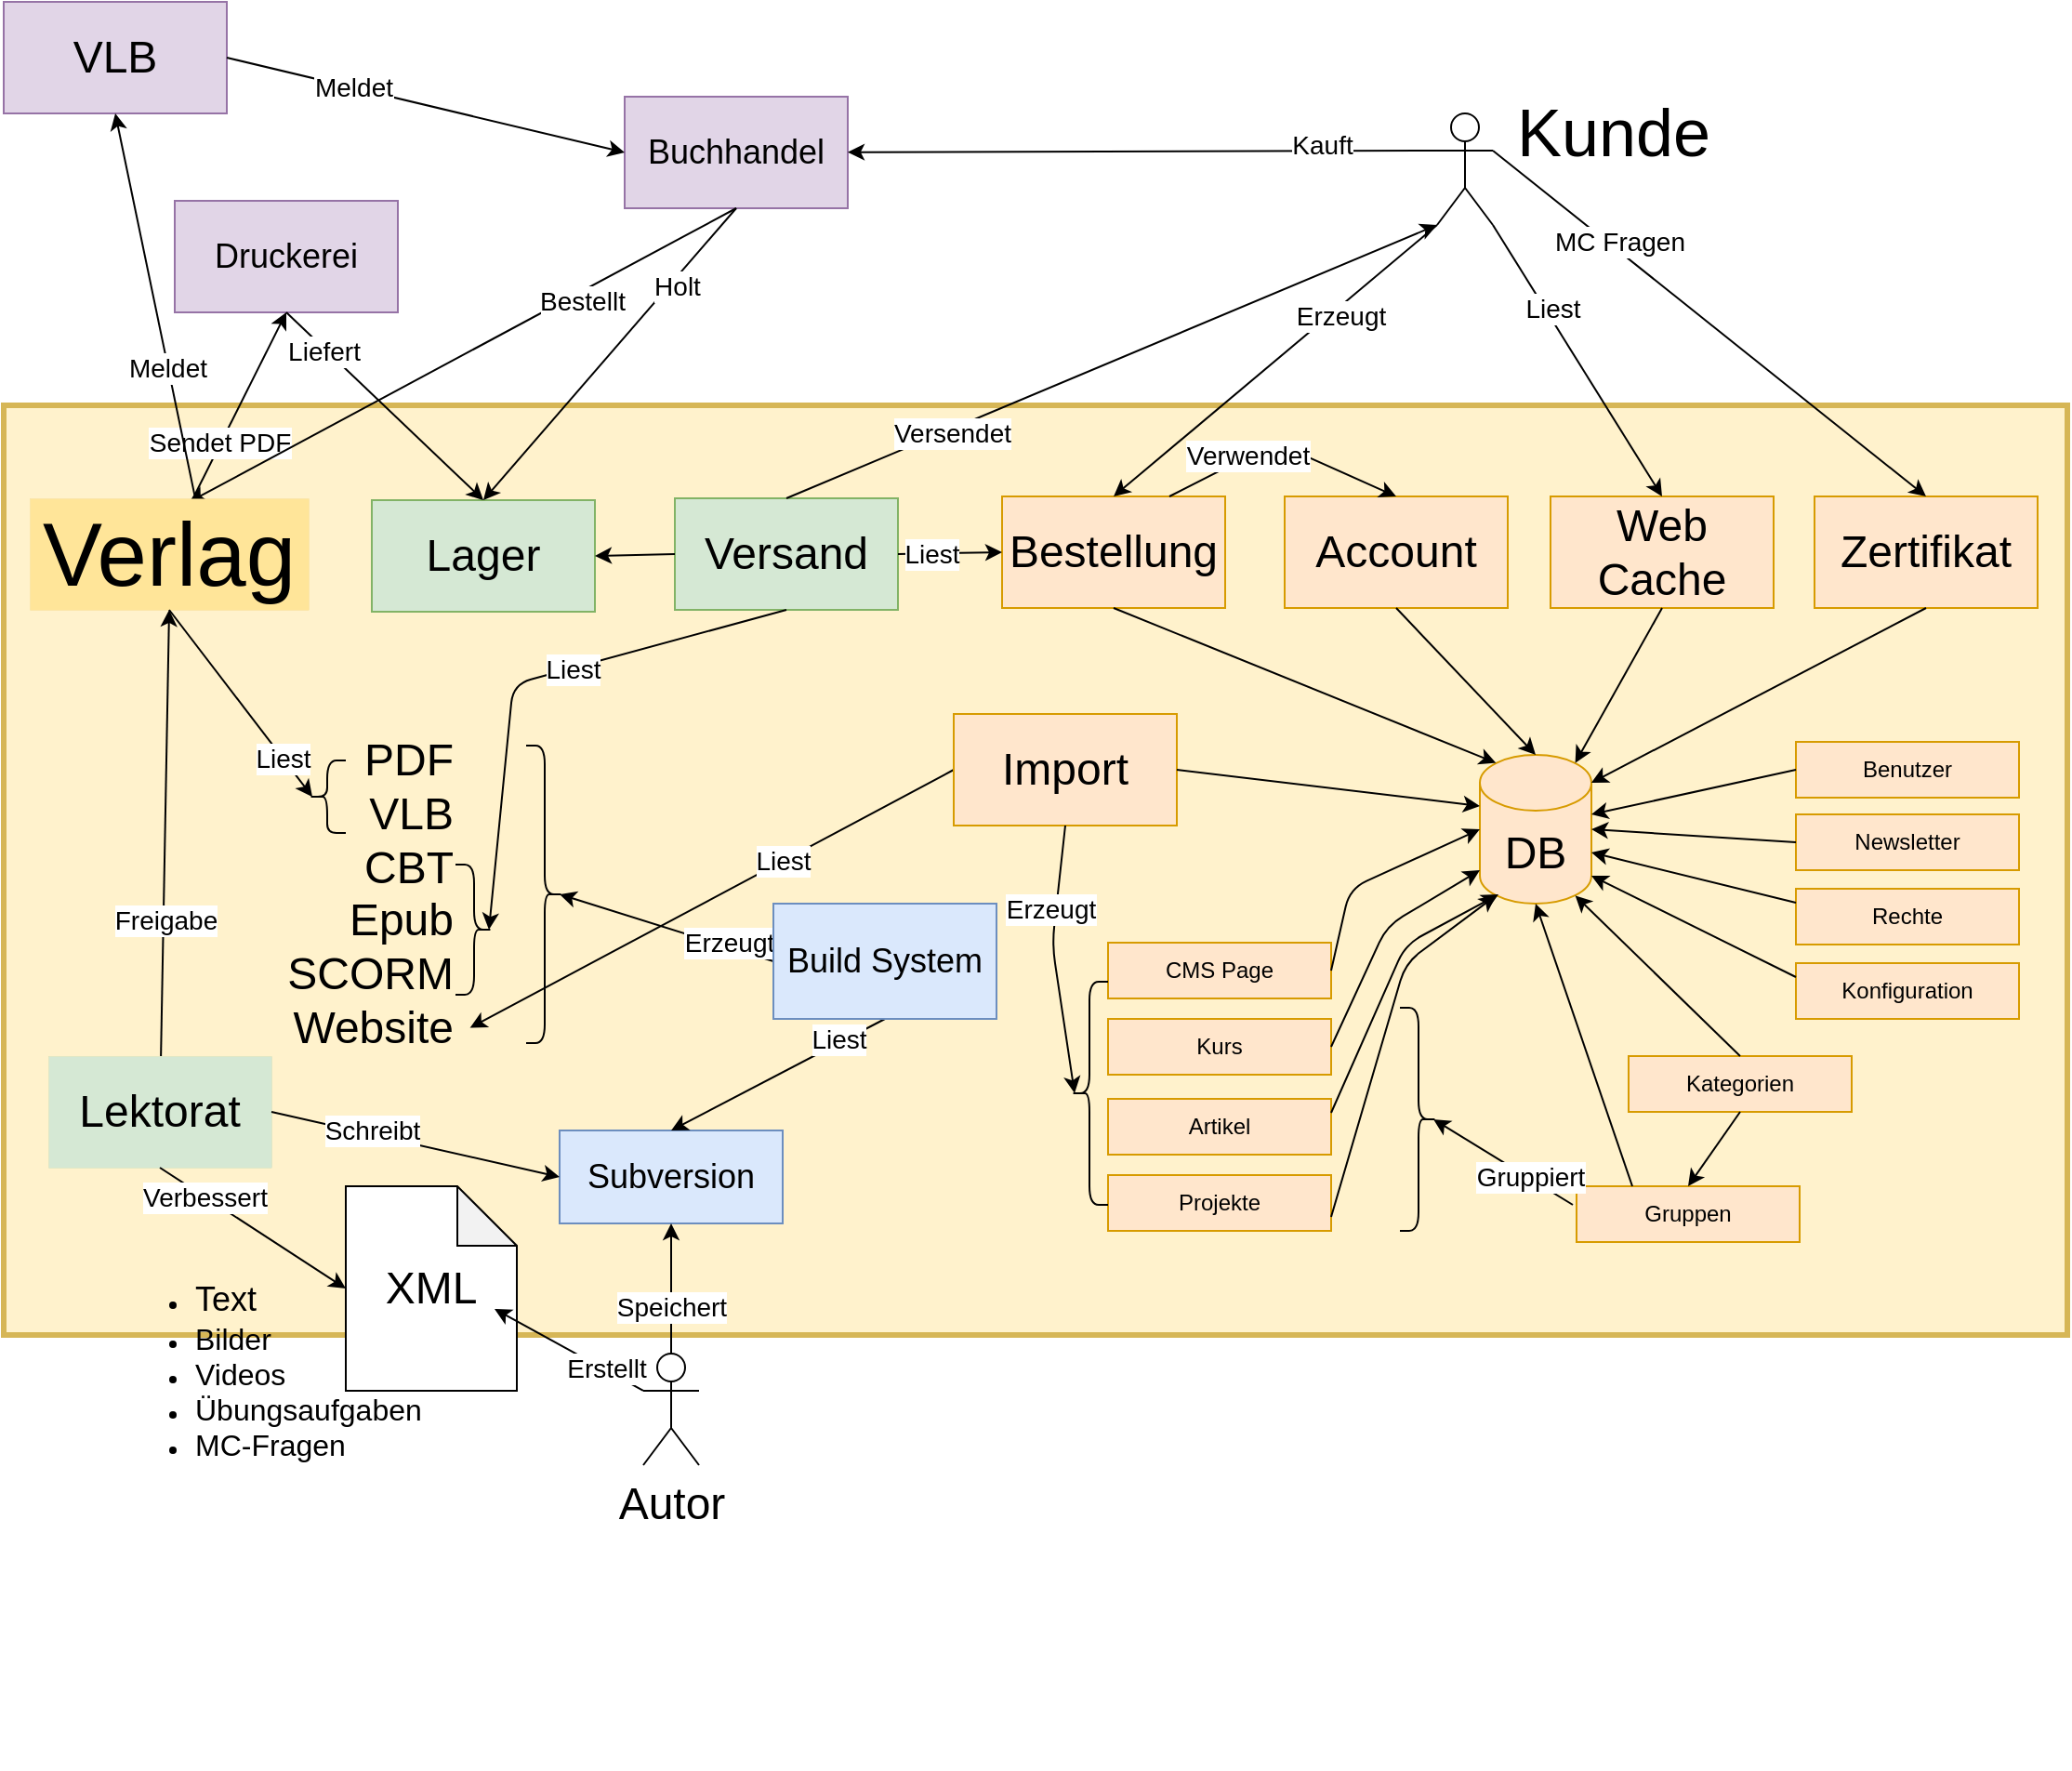 <mxfile version="14.8.6" type="github">
  <diagram id="S66aKLHPQPTGUsUnwTtF" name="Page-1">
    <mxGraphModel dx="1117" dy="669" grid="1" gridSize="10" guides="1" tooltips="1" connect="1" arrows="1" fold="1" page="1" pageScale="1" pageWidth="827" pageHeight="1169" math="0" shadow="0">
      <root>
        <mxCell id="0" />
        <mxCell id="1" parent="0" />
        <mxCell id="XwRl7KmBkpzdWUTlRH1u-58" value="" style="rounded=0;whiteSpace=wrap;html=1;fillColor=#fff2cc;strokeColor=#d6b656;strokeWidth=3;perimeterSpacing=0;" vertex="1" parent="1">
          <mxGeometry x="196" y="340" width="1110" height="500" as="geometry" />
        </mxCell>
        <mxCell id="XwRl7KmBkpzdWUTlRH1u-2" value="&lt;font style=&quot;font-size: 24px&quot;&gt;Autor&lt;/font&gt;" style="shape=umlActor;verticalLabelPosition=bottom;verticalAlign=top;html=1;outlineConnect=0;" vertex="1" parent="1">
          <mxGeometry x="540" y="850" width="30" height="60" as="geometry" />
        </mxCell>
        <mxCell id="XwRl7KmBkpzdWUTlRH1u-4" value="&lt;font style=&quot;font-size: 24px&quot;&gt;XML&lt;/font&gt;" style="shape=note;whiteSpace=wrap;html=1;backgroundOutline=1;darkOpacity=0.05;size=32;" vertex="1" parent="1">
          <mxGeometry x="380" y="760" width="92" height="110" as="geometry" />
        </mxCell>
        <mxCell id="XwRl7KmBkpzdWUTlRH1u-5" value="&lt;font style=&quot;font-size: 18px&quot;&gt;Subversion&lt;/font&gt;" style="rounded=0;whiteSpace=wrap;html=1;fillColor=#dae8fc;strokeColor=#6c8ebf;" vertex="1" parent="1">
          <mxGeometry x="495" y="730" width="120" height="50" as="geometry" />
        </mxCell>
        <mxCell id="XwRl7KmBkpzdWUTlRH1u-9" value="&lt;font style=&quot;font-size: 24px&quot;&gt;Web Cache&lt;/font&gt;" style="rounded=0;whiteSpace=wrap;html=1;fillColor=#ffe6cc;strokeColor=#d79b00;" vertex="1" parent="1">
          <mxGeometry x="1028" y="389" width="120" height="60" as="geometry" />
        </mxCell>
        <mxCell id="XwRl7KmBkpzdWUTlRH1u-10" value="&lt;span style=&quot;font-size: 24px&quot;&gt;Bestellung&lt;/span&gt;" style="rounded=0;whiteSpace=wrap;html=1;fillColor=#ffe6cc;strokeColor=#d79b00;" vertex="1" parent="1">
          <mxGeometry x="733" y="389" width="120" height="60" as="geometry" />
        </mxCell>
        <mxCell id="XwRl7KmBkpzdWUTlRH1u-11" value="&lt;font style=&quot;font-size: 18px&quot;&gt;Druckerei&lt;/font&gt;" style="rounded=0;whiteSpace=wrap;html=1;fillColor=#e1d5e7;strokeColor=#9673a6;" vertex="1" parent="1">
          <mxGeometry x="288" y="230" width="120" height="60" as="geometry" />
        </mxCell>
        <mxCell id="XwRl7KmBkpzdWUTlRH1u-14" value="&lt;font style=&quot;font-size: 18px&quot;&gt;Buchhandel&lt;/font&gt;" style="rounded=0;whiteSpace=wrap;html=1;fillColor=#e1d5e7;strokeColor=#9673a6;" vertex="1" parent="1">
          <mxGeometry x="530" y="174" width="120" height="60" as="geometry" />
        </mxCell>
        <mxCell id="XwRl7KmBkpzdWUTlRH1u-17" value="&lt;font style=&quot;font-size: 24px&quot;&gt;Versand&lt;/font&gt;" style="rounded=0;whiteSpace=wrap;html=1;fillColor=#d5e8d4;strokeColor=#82b366;" vertex="1" parent="1">
          <mxGeometry x="557" y="390" width="120" height="60" as="geometry" />
        </mxCell>
        <mxCell id="XwRl7KmBkpzdWUTlRH1u-19" value="&lt;font style=&quot;font-size: 24px&quot;&gt;Zertifikat&lt;/font&gt;" style="rounded=0;whiteSpace=wrap;html=1;fillColor=#ffe6cc;strokeColor=#d79b00;" vertex="1" parent="1">
          <mxGeometry x="1170" y="389" width="120" height="60" as="geometry" />
        </mxCell>
        <mxCell id="XwRl7KmBkpzdWUTlRH1u-20" value="&lt;font style=&quot;font-size: 24px&quot;&gt;DB&lt;/font&gt;" style="shape=cylinder3;whiteSpace=wrap;html=1;boundedLbl=1;backgroundOutline=1;size=15;fillColor=#ffe6cc;strokeColor=#d79b00;" vertex="1" parent="1">
          <mxGeometry x="990" y="528" width="60" height="80" as="geometry" />
        </mxCell>
        <mxCell id="XwRl7KmBkpzdWUTlRH1u-24" value="" style="endArrow=classic;html=1;entryX=0;entryY=0;entryDx=80;entryDy=66;entryPerimeter=0;exitX=0;exitY=0.333;exitDx=0;exitDy=0;exitPerimeter=0;" edge="1" parent="1" source="XwRl7KmBkpzdWUTlRH1u-2" target="XwRl7KmBkpzdWUTlRH1u-4">
          <mxGeometry width="50" height="50" relative="1" as="geometry">
            <mxPoint x="530" y="809" as="sourcePoint" />
            <mxPoint x="440" y="815" as="targetPoint" />
          </mxGeometry>
        </mxCell>
        <mxCell id="XwRl7KmBkpzdWUTlRH1u-81" value="&lt;font style=&quot;font-size: 14px&quot;&gt;Erstellt&lt;/font&gt;" style="edgeLabel;html=1;align=center;verticalAlign=middle;resizable=0;points=[];" vertex="1" connectable="0" parent="XwRl7KmBkpzdWUTlRH1u-24">
          <mxGeometry x="-0.478" y="-1" relative="1" as="geometry">
            <mxPoint as="offset" />
          </mxGeometry>
        </mxCell>
        <mxCell id="XwRl7KmBkpzdWUTlRH1u-25" value="" style="endArrow=classic;html=1;exitX=0.5;exitY=0;exitDx=0;exitDy=0;exitPerimeter=0;entryX=0.5;entryY=1;entryDx=0;entryDy=0;" edge="1" parent="1" source="XwRl7KmBkpzdWUTlRH1u-2" target="XwRl7KmBkpzdWUTlRH1u-5">
          <mxGeometry width="50" height="50" relative="1" as="geometry">
            <mxPoint x="380" y="940" as="sourcePoint" />
            <mxPoint x="430" y="890" as="targetPoint" />
          </mxGeometry>
        </mxCell>
        <mxCell id="XwRl7KmBkpzdWUTlRH1u-80" value="&lt;font style=&quot;font-size: 14px&quot;&gt;Speichert&lt;/font&gt;" style="edgeLabel;html=1;align=center;verticalAlign=middle;resizable=0;points=[];" vertex="1" connectable="0" parent="XwRl7KmBkpzdWUTlRH1u-25">
          <mxGeometry x="-0.272" relative="1" as="geometry">
            <mxPoint as="offset" />
          </mxGeometry>
        </mxCell>
        <mxCell id="XwRl7KmBkpzdWUTlRH1u-27" value="" style="endArrow=classic;html=1;exitX=0;exitY=0.5;exitDx=0;exitDy=0;entryX=1.17;entryY=0.86;entryDx=0;entryDy=0;entryPerimeter=0;" edge="1" parent="1" source="XwRl7KmBkpzdWUTlRH1u-55" target="XwRl7KmBkpzdWUTlRH1u-227">
          <mxGeometry width="50" height="50" relative="1" as="geometry">
            <mxPoint x="877" y="574" as="sourcePoint" />
            <mxPoint x="500.0" y="574.948" as="targetPoint" />
          </mxGeometry>
        </mxCell>
        <mxCell id="XwRl7KmBkpzdWUTlRH1u-164" value="&lt;font style=&quot;font-size: 14px&quot;&gt;Liest&lt;/font&gt;" style="edgeLabel;html=1;align=center;verticalAlign=middle;resizable=0;points=[];" vertex="1" connectable="0" parent="XwRl7KmBkpzdWUTlRH1u-27">
          <mxGeometry x="-0.29" relative="1" as="geometry">
            <mxPoint as="offset" />
          </mxGeometry>
        </mxCell>
        <mxCell id="XwRl7KmBkpzdWUTlRH1u-28" value="" style="endArrow=classic;html=1;exitX=0.579;exitY=0.033;exitDx=0;exitDy=0;entryX=0.5;entryY=1;entryDx=0;entryDy=0;exitPerimeter=0;" edge="1" parent="1" source="XwRl7KmBkpzdWUTlRH1u-61" target="XwRl7KmBkpzdWUTlRH1u-11">
          <mxGeometry width="50" height="50" relative="1" as="geometry">
            <mxPoint x="580" y="480" as="sourcePoint" />
            <mxPoint x="380" y="310" as="targetPoint" />
          </mxGeometry>
        </mxCell>
        <mxCell id="XwRl7KmBkpzdWUTlRH1u-78" value="&lt;font style=&quot;font-size: 14px&quot;&gt;Sendet&lt;/font&gt;" style="edgeLabel;html=1;align=center;verticalAlign=middle;resizable=0;points=[];" vertex="1" connectable="0" parent="XwRl7KmBkpzdWUTlRH1u-28">
          <mxGeometry x="-0.402" y="1" relative="1" as="geometry">
            <mxPoint y="-1" as="offset" />
          </mxGeometry>
        </mxCell>
        <mxCell id="XwRl7KmBkpzdWUTlRH1u-108" value="&lt;font style=&quot;font-size: 14px&quot;&gt;Sendet PDF&lt;/font&gt;" style="edgeLabel;html=1;align=center;verticalAlign=middle;resizable=0;points=[];" vertex="1" connectable="0" parent="XwRl7KmBkpzdWUTlRH1u-28">
          <mxGeometry x="-0.396" y="2" relative="1" as="geometry">
            <mxPoint x="1" as="offset" />
          </mxGeometry>
        </mxCell>
        <mxCell id="XwRl7KmBkpzdWUTlRH1u-29" value="" style="endArrow=classic;html=1;exitX=0.5;exitY=1;exitDx=0;exitDy=0;entryX=0.572;entryY=0.033;entryDx=0;entryDy=0;entryPerimeter=0;" edge="1" parent="1" source="XwRl7KmBkpzdWUTlRH1u-14" target="XwRl7KmBkpzdWUTlRH1u-61">
          <mxGeometry width="50" height="50" relative="1" as="geometry">
            <mxPoint x="540" y="290" as="sourcePoint" />
            <mxPoint x="440" y="310" as="targetPoint" />
          </mxGeometry>
        </mxCell>
        <mxCell id="XwRl7KmBkpzdWUTlRH1u-86" value="&lt;font&gt;&lt;font style=&quot;font-size: 14px&quot;&gt;Bestellt&lt;/font&gt;&lt;br&gt;&lt;/font&gt;" style="edgeLabel;html=1;align=center;verticalAlign=middle;resizable=0;points=[];" vertex="1" connectable="0" parent="XwRl7KmBkpzdWUTlRH1u-29">
          <mxGeometry x="-0.422" y="3" relative="1" as="geometry">
            <mxPoint y="1" as="offset" />
          </mxGeometry>
        </mxCell>
        <mxCell id="XwRl7KmBkpzdWUTlRH1u-31" value="" style="endArrow=classic;html=1;exitX=0.5;exitY=1;exitDx=0;exitDy=0;entryX=0.855;entryY=0;entryDx=0;entryDy=4.35;entryPerimeter=0;" edge="1" parent="1" source="XwRl7KmBkpzdWUTlRH1u-9" target="XwRl7KmBkpzdWUTlRH1u-20">
          <mxGeometry width="50" height="50" relative="1" as="geometry">
            <mxPoint x="937" y="520" as="sourcePoint" />
            <mxPoint x="1070" y="510" as="targetPoint" />
          </mxGeometry>
        </mxCell>
        <mxCell id="XwRl7KmBkpzdWUTlRH1u-32" value="" style="endArrow=classic;html=1;exitX=0;exitY=1;exitDx=0;exitDy=0;exitPerimeter=0;entryX=0.5;entryY=0;entryDx=0;entryDy=0;" edge="1" parent="1" source="XwRl7KmBkpzdWUTlRH1u-15" target="XwRl7KmBkpzdWUTlRH1u-10">
          <mxGeometry width="50" height="50" relative="1" as="geometry">
            <mxPoint x="740" y="340" as="sourcePoint" />
            <mxPoint x="790" y="290" as="targetPoint" />
          </mxGeometry>
        </mxCell>
        <mxCell id="XwRl7KmBkpzdWUTlRH1u-224" value="&lt;font style=&quot;font-size: 14px&quot;&gt;Erzeugt&lt;/font&gt;" style="edgeLabel;html=1;align=center;verticalAlign=middle;resizable=0;points=[];" vertex="1" connectable="0" parent="XwRl7KmBkpzdWUTlRH1u-32">
          <mxGeometry x="-0.378" y="3" relative="1" as="geometry">
            <mxPoint y="1" as="offset" />
          </mxGeometry>
        </mxCell>
        <mxCell id="XwRl7KmBkpzdWUTlRH1u-33" value="" style="endArrow=classic;html=1;exitX=0;exitY=0.333;exitDx=0;exitDy=0;exitPerimeter=0;" edge="1" parent="1" source="XwRl7KmBkpzdWUTlRH1u-15" target="XwRl7KmBkpzdWUTlRH1u-14">
          <mxGeometry width="50" height="50" relative="1" as="geometry">
            <mxPoint x="920" y="210" as="sourcePoint" />
            <mxPoint x="630" y="320" as="targetPoint" />
          </mxGeometry>
        </mxCell>
        <mxCell id="XwRl7KmBkpzdWUTlRH1u-87" value="&lt;font style=&quot;font-size: 14px&quot;&gt;Kauft&lt;br&gt;&lt;/font&gt;" style="edgeLabel;html=1;align=center;verticalAlign=middle;resizable=0;points=[];" vertex="1" connectable="0" parent="XwRl7KmBkpzdWUTlRH1u-33">
          <mxGeometry x="-0.61" y="-3" relative="1" as="geometry">
            <mxPoint as="offset" />
          </mxGeometry>
        </mxCell>
        <mxCell id="XwRl7KmBkpzdWUTlRH1u-34" value="" style="endArrow=classic;html=1;exitX=1;exitY=0.333;exitDx=0;exitDy=0;exitPerimeter=0;entryX=0.5;entryY=0;entryDx=0;entryDy=0;" edge="1" parent="1" source="XwRl7KmBkpzdWUTlRH1u-15" target="XwRl7KmBkpzdWUTlRH1u-19">
          <mxGeometry width="50" height="50" relative="1" as="geometry">
            <mxPoint x="1050" y="280" as="sourcePoint" />
            <mxPoint x="1100" y="230" as="targetPoint" />
          </mxGeometry>
        </mxCell>
        <mxCell id="XwRl7KmBkpzdWUTlRH1u-92" value="&lt;font style=&quot;font-size: 14px&quot;&gt;MC Fragen&lt;/font&gt;" style="edgeLabel;html=1;align=center;verticalAlign=middle;resizable=0;points=[];" vertex="1" connectable="0" parent="XwRl7KmBkpzdWUTlRH1u-34">
          <mxGeometry x="-0.432" y="5" relative="1" as="geometry">
            <mxPoint x="-1" as="offset" />
          </mxGeometry>
        </mxCell>
        <mxCell id="XwRl7KmBkpzdWUTlRH1u-35" value="" style="endArrow=classic;html=1;entryX=0.5;entryY=0;entryDx=0;entryDy=0;exitX=1;exitY=1;exitDx=0;exitDy=0;exitPerimeter=0;" edge="1" parent="1" source="XwRl7KmBkpzdWUTlRH1u-15" target="XwRl7KmBkpzdWUTlRH1u-9">
          <mxGeometry width="50" height="50" relative="1" as="geometry">
            <mxPoint x="1010" y="250" as="sourcePoint" />
            <mxPoint x="970" y="270" as="targetPoint" />
          </mxGeometry>
        </mxCell>
        <mxCell id="XwRl7KmBkpzdWUTlRH1u-88" value="&lt;font style=&quot;font-size: 14px&quot;&gt;Liest&lt;/font&gt;" style="edgeLabel;html=1;align=center;verticalAlign=middle;resizable=0;points=[];" vertex="1" connectable="0" parent="XwRl7KmBkpzdWUTlRH1u-35">
          <mxGeometry x="-0.369" y="3" relative="1" as="geometry">
            <mxPoint as="offset" />
          </mxGeometry>
        </mxCell>
        <mxCell id="XwRl7KmBkpzdWUTlRH1u-39" value="" style="endArrow=classic;html=1;exitX=0.5;exitY=0;exitDx=0;exitDy=0;entryX=0;entryY=1;entryDx=0;entryDy=0;entryPerimeter=0;" edge="1" parent="1" source="XwRl7KmBkpzdWUTlRH1u-17" target="XwRl7KmBkpzdWUTlRH1u-15">
          <mxGeometry width="50" height="50" relative="1" as="geometry">
            <mxPoint x="640" y="360" as="sourcePoint" />
            <mxPoint x="920" y="240" as="targetPoint" />
          </mxGeometry>
        </mxCell>
        <mxCell id="XwRl7KmBkpzdWUTlRH1u-104" value="&lt;font style=&quot;font-size: 14px&quot;&gt;Versendet&lt;/font&gt;" style="edgeLabel;html=1;align=center;verticalAlign=middle;resizable=0;points=[];" vertex="1" connectable="0" parent="XwRl7KmBkpzdWUTlRH1u-39">
          <mxGeometry x="-0.495" y="-2" relative="1" as="geometry">
            <mxPoint x="-1" as="offset" />
          </mxGeometry>
        </mxCell>
        <mxCell id="XwRl7KmBkpzdWUTlRH1u-43" value="" style="endArrow=classic;html=1;exitX=0.5;exitY=1;exitDx=0;exitDy=0;entryX=0.145;entryY=0;entryDx=0;entryDy=4.35;entryPerimeter=0;" edge="1" parent="1" source="XwRl7KmBkpzdWUTlRH1u-10" target="XwRl7KmBkpzdWUTlRH1u-20">
          <mxGeometry width="50" height="50" relative="1" as="geometry">
            <mxPoint x="765" y="449" as="sourcePoint" />
            <mxPoint x="940" y="540" as="targetPoint" />
          </mxGeometry>
        </mxCell>
        <mxCell id="XwRl7KmBkpzdWUTlRH1u-50" value="" style="endArrow=classic;html=1;exitX=0.5;exitY=1;exitDx=0;exitDy=0;entryX=0.5;entryY=0;entryDx=0;entryDy=0;" edge="1" parent="1" source="XwRl7KmBkpzdWUTlRH1u-1" target="XwRl7KmBkpzdWUTlRH1u-5">
          <mxGeometry width="50" height="50" relative="1" as="geometry">
            <mxPoint x="710" y="550" as="sourcePoint" />
            <mxPoint x="760" y="500" as="targetPoint" />
          </mxGeometry>
        </mxCell>
        <mxCell id="XwRl7KmBkpzdWUTlRH1u-79" value="&lt;font style=&quot;font-size: 14px&quot;&gt;Liest&lt;/font&gt;" style="edgeLabel;html=1;align=center;verticalAlign=middle;resizable=0;points=[];" vertex="1" connectable="0" parent="XwRl7KmBkpzdWUTlRH1u-50">
          <mxGeometry x="-0.572" y="-2" relative="1" as="geometry">
            <mxPoint as="offset" />
          </mxGeometry>
        </mxCell>
        <mxCell id="XwRl7KmBkpzdWUTlRH1u-51" value="" style="endArrow=classic;html=1;exitX=0.5;exitY=1;exitDx=0;exitDy=0;entryX=0.1;entryY=0.5;entryDx=0;entryDy=0;entryPerimeter=0;" edge="1" parent="1" source="XwRl7KmBkpzdWUTlRH1u-17" target="XwRl7KmBkpzdWUTlRH1u-233">
          <mxGeometry width="50" height="50" relative="1" as="geometry">
            <mxPoint x="720" y="480" as="sourcePoint" />
            <mxPoint x="480" y="610" as="targetPoint" />
            <Array as="points">
              <mxPoint x="470" y="490" />
            </Array>
          </mxGeometry>
        </mxCell>
        <mxCell id="XwRl7KmBkpzdWUTlRH1u-99" value="&lt;font style=&quot;font-size: 14px&quot;&gt;Liest&lt;/font&gt;" style="edgeLabel;html=1;align=center;verticalAlign=middle;resizable=0;points=[];" vertex="1" connectable="0" parent="XwRl7KmBkpzdWUTlRH1u-51">
          <mxGeometry x="-0.161" relative="1" as="geometry">
            <mxPoint as="offset" />
          </mxGeometry>
        </mxCell>
        <mxCell id="XwRl7KmBkpzdWUTlRH1u-54" value="" style="endArrow=classic;html=1;entryX=0;entryY=0.5;entryDx=0;entryDy=0;exitX=1;exitY=0.5;exitDx=0;exitDy=0;" edge="1" parent="1" source="XwRl7KmBkpzdWUTlRH1u-17" target="XwRl7KmBkpzdWUTlRH1u-10">
          <mxGeometry width="50" height="50" relative="1" as="geometry">
            <mxPoint x="690" y="280" as="sourcePoint" />
            <mxPoint x="770" y="430" as="targetPoint" />
          </mxGeometry>
        </mxCell>
        <mxCell id="XwRl7KmBkpzdWUTlRH1u-106" value="&lt;font style=&quot;font-size: 14px&quot;&gt;Liest&lt;/font&gt;" style="edgeLabel;html=1;align=center;verticalAlign=middle;resizable=0;points=[];" vertex="1" connectable="0" parent="XwRl7KmBkpzdWUTlRH1u-54">
          <mxGeometry x="-0.361" relative="1" as="geometry">
            <mxPoint as="offset" />
          </mxGeometry>
        </mxCell>
        <mxCell id="XwRl7KmBkpzdWUTlRH1u-55" value="&lt;font style=&quot;font-size: 24px&quot;&gt;Import&lt;/font&gt;" style="rounded=0;whiteSpace=wrap;html=1;fillColor=#ffe6cc;strokeColor=#d79b00;" vertex="1" parent="1">
          <mxGeometry x="707" y="506" width="120" height="60" as="geometry" />
        </mxCell>
        <mxCell id="XwRl7KmBkpzdWUTlRH1u-57" value="" style="endArrow=classic;html=1;exitX=1;exitY=0.5;exitDx=0;exitDy=0;entryX=0;entryY=0;entryDx=0;entryDy=27.5;entryPerimeter=0;" edge="1" parent="1" source="XwRl7KmBkpzdWUTlRH1u-55" target="XwRl7KmBkpzdWUTlRH1u-20">
          <mxGeometry width="50" height="50" relative="1" as="geometry">
            <mxPoint x="720" y="480" as="sourcePoint" />
            <mxPoint x="770" y="430" as="targetPoint" />
          </mxGeometry>
        </mxCell>
        <mxCell id="XwRl7KmBkpzdWUTlRH1u-61" value="&lt;font style=&quot;font-size: 48px&quot;&gt;Verlag&lt;/font&gt;" style="text;html=1;align=center;verticalAlign=middle;whiteSpace=wrap;rounded=0;strokeWidth=0;strokeColor=#D6B656;fillColor=#FFE599;" vertex="1" parent="1">
          <mxGeometry x="210" y="390" width="150" height="60" as="geometry" />
        </mxCell>
        <mxCell id="XwRl7KmBkpzdWUTlRH1u-66" value="&lt;ul&gt;&lt;li&gt;&lt;font style=&quot;font-size: 18px&quot;&gt;Text&lt;/font&gt;&lt;/li&gt;&lt;li&gt;&lt;font size=&quot;3&quot;&gt;Bilder&lt;/font&gt;&lt;/li&gt;&lt;li&gt;&lt;font size=&quot;3&quot;&gt;Videos&lt;/font&gt;&lt;/li&gt;&lt;li&gt;&lt;font size=&quot;3&quot;&gt;Übungsaufgaben&lt;/font&gt;&lt;/li&gt;&lt;li&gt;&lt;font size=&quot;3&quot;&gt;MC-Fragen&lt;/font&gt;&lt;/li&gt;&lt;/ul&gt;" style="text;html=1;strokeColor=none;fillColor=none;align=left;verticalAlign=middle;whiteSpace=wrap;rounded=0;" vertex="1" parent="1">
          <mxGeometry x="257" y="850" width="36" height="20" as="geometry" />
        </mxCell>
        <mxCell id="XwRl7KmBkpzdWUTlRH1u-15" value="" style="shape=umlActor;verticalLabelPosition=bottom;verticalAlign=top;html=1;outlineConnect=0;" vertex="1" parent="1">
          <mxGeometry x="967" y="183" width="30" height="60" as="geometry" />
        </mxCell>
        <mxCell id="XwRl7KmBkpzdWUTlRH1u-74" value="&lt;font style=&quot;font-size: 36px&quot;&gt;Kunde&lt;/font&gt;" style="text;html=1;strokeColor=none;fillColor=none;align=center;verticalAlign=middle;whiteSpace=wrap;rounded=0;" vertex="1" parent="1">
          <mxGeometry x="1042" y="183" width="40" height="20" as="geometry" />
        </mxCell>
        <mxCell id="XwRl7KmBkpzdWUTlRH1u-76" value="" style="endArrow=classic;html=1;exitX=0;exitY=0.5;exitDx=0;exitDy=0;entryX=0.1;entryY=0.5;entryDx=0;entryDy=0;entryPerimeter=0;" edge="1" parent="1" source="XwRl7KmBkpzdWUTlRH1u-1" target="XwRl7KmBkpzdWUTlRH1u-229">
          <mxGeometry width="50" height="50" relative="1" as="geometry">
            <mxPoint x="490" y="625" as="sourcePoint" />
            <mxPoint x="500.0" y="610.632" as="targetPoint" />
          </mxGeometry>
        </mxCell>
        <mxCell id="XwRl7KmBkpzdWUTlRH1u-77" value="&lt;font style=&quot;font-size: 14px&quot;&gt;Erzeugt&lt;/font&gt;" style="edgeLabel;html=1;align=center;verticalAlign=middle;resizable=0;points=[];" vertex="1" connectable="0" parent="XwRl7KmBkpzdWUTlRH1u-76">
          <mxGeometry x="-0.56" y="-2" relative="1" as="geometry">
            <mxPoint as="offset" />
          </mxGeometry>
        </mxCell>
        <mxCell id="XwRl7KmBkpzdWUTlRH1u-95" value="" style="endArrow=classic;html=1;exitX=0.5;exitY=1;exitDx=0;exitDy=0;entryX=1;entryY=0;entryDx=0;entryDy=15;entryPerimeter=0;" edge="1" parent="1" source="XwRl7KmBkpzdWUTlRH1u-19" target="XwRl7KmBkpzdWUTlRH1u-20">
          <mxGeometry width="50" height="50" relative="1" as="geometry">
            <mxPoint x="650" y="480" as="sourcePoint" />
            <mxPoint x="970" y="570" as="targetPoint" />
          </mxGeometry>
        </mxCell>
        <mxCell id="XwRl7KmBkpzdWUTlRH1u-97" style="edgeStyle=orthogonalEdgeStyle;rounded=0;orthogonalLoop=1;jettySize=auto;html=1;exitX=0.5;exitY=1;exitDx=0;exitDy=0;" edge="1" parent="1">
          <mxGeometry relative="1" as="geometry">
            <mxPoint x="1110" y="1065" as="sourcePoint" />
            <mxPoint x="1110" y="1065" as="targetPoint" />
          </mxGeometry>
        </mxCell>
        <mxCell id="XwRl7KmBkpzdWUTlRH1u-98" style="edgeStyle=orthogonalEdgeStyle;rounded=0;orthogonalLoop=1;jettySize=auto;html=1;exitX=0.5;exitY=1;exitDx=0;exitDy=0;" edge="1" parent="1">
          <mxGeometry relative="1" as="geometry">
            <mxPoint x="1110" y="1065" as="sourcePoint" />
            <mxPoint x="1110" y="1065" as="targetPoint" />
          </mxGeometry>
        </mxCell>
        <mxCell id="XwRl7KmBkpzdWUTlRH1u-113" value="&lt;font style=&quot;font-size: 24px&quot;&gt;Lager&lt;/font&gt;" style="rounded=0;whiteSpace=wrap;html=1;fillColor=#d5e8d4;strokeColor=#82b366;" vertex="1" parent="1">
          <mxGeometry x="394" y="391" width="120" height="60" as="geometry" />
        </mxCell>
        <mxCell id="XwRl7KmBkpzdWUTlRH1u-114" value="" style="endArrow=classic;html=1;exitX=0.5;exitY=1;exitDx=0;exitDy=0;entryX=0.5;entryY=0;entryDx=0;entryDy=0;" edge="1" parent="1" source="XwRl7KmBkpzdWUTlRH1u-11" target="XwRl7KmBkpzdWUTlRH1u-113">
          <mxGeometry width="50" height="50" relative="1" as="geometry">
            <mxPoint x="302.5" y="400" as="sourcePoint" />
            <mxPoint x="358" y="300" as="targetPoint" />
          </mxGeometry>
        </mxCell>
        <mxCell id="XwRl7KmBkpzdWUTlRH1u-118" value="&lt;font style=&quot;font-size: 14px&quot;&gt;Liefert&lt;/font&gt;" style="edgeLabel;html=1;align=center;verticalAlign=middle;resizable=0;points=[];" vertex="1" connectable="0" parent="XwRl7KmBkpzdWUTlRH1u-114">
          <mxGeometry x="-0.623" y="-2" relative="1" as="geometry">
            <mxPoint x="1" as="offset" />
          </mxGeometry>
        </mxCell>
        <mxCell id="XwRl7KmBkpzdWUTlRH1u-117" value="" style="endArrow=classic;html=1;exitX=0.5;exitY=1;exitDx=0;exitDy=0;entryX=0.5;entryY=0;entryDx=0;entryDy=0;" edge="1" parent="1" source="XwRl7KmBkpzdWUTlRH1u-14" target="XwRl7KmBkpzdWUTlRH1u-113">
          <mxGeometry width="50" height="50" relative="1" as="geometry">
            <mxPoint x="630" y="540" as="sourcePoint" />
            <mxPoint x="680" y="490" as="targetPoint" />
          </mxGeometry>
        </mxCell>
        <mxCell id="XwRl7KmBkpzdWUTlRH1u-119" value="&lt;font style=&quot;font-size: 14px&quot;&gt;Holt&lt;/font&gt;" style="edgeLabel;html=1;align=center;verticalAlign=middle;resizable=0;points=[];" vertex="1" connectable="0" parent="XwRl7KmBkpzdWUTlRH1u-117">
          <mxGeometry x="-0.498" y="3" relative="1" as="geometry">
            <mxPoint as="offset" />
          </mxGeometry>
        </mxCell>
        <mxCell id="XwRl7KmBkpzdWUTlRH1u-124" value="&lt;font style=&quot;font-size: 24px&quot;&gt;VLB&lt;/font&gt;" style="rounded=0;whiteSpace=wrap;html=1;fillColor=#e1d5e7;strokeColor=#9673a6;" vertex="1" parent="1">
          <mxGeometry x="196" y="123" width="120" height="60" as="geometry" />
        </mxCell>
        <mxCell id="XwRl7KmBkpzdWUTlRH1u-125" value="" style="endArrow=classic;html=1;exitX=0.591;exitY=-0.03;exitDx=0;exitDy=0;exitPerimeter=0;entryX=0.5;entryY=1;entryDx=0;entryDy=0;" edge="1" parent="1" source="XwRl7KmBkpzdWUTlRH1u-61" target="XwRl7KmBkpzdWUTlRH1u-124">
          <mxGeometry width="50" height="50" relative="1" as="geometry">
            <mxPoint x="160" y="320" as="sourcePoint" />
            <mxPoint x="210" y="270" as="targetPoint" />
          </mxGeometry>
        </mxCell>
        <mxCell id="XwRl7KmBkpzdWUTlRH1u-129" value="&lt;font style=&quot;font-size: 14px&quot;&gt;Meldet&lt;/font&gt;" style="edgeLabel;html=1;align=center;verticalAlign=middle;resizable=0;points=[];" vertex="1" connectable="0" parent="XwRl7KmBkpzdWUTlRH1u-125">
          <mxGeometry x="-0.326" y="1" relative="1" as="geometry">
            <mxPoint as="offset" />
          </mxGeometry>
        </mxCell>
        <mxCell id="XwRl7KmBkpzdWUTlRH1u-127" value="" style="endArrow=classic;html=1;exitX=1;exitY=0.5;exitDx=0;exitDy=0;entryX=0;entryY=0.5;entryDx=0;entryDy=0;" edge="1" parent="1" source="XwRl7KmBkpzdWUTlRH1u-124" target="XwRl7KmBkpzdWUTlRH1u-14">
          <mxGeometry width="50" height="50" relative="1" as="geometry">
            <mxPoint x="650" y="460" as="sourcePoint" />
            <mxPoint x="700" y="410" as="targetPoint" />
          </mxGeometry>
        </mxCell>
        <mxCell id="XwRl7KmBkpzdWUTlRH1u-128" value="&lt;font style=&quot;font-size: 14px&quot;&gt;Meldet&lt;/font&gt;" style="edgeLabel;html=1;align=center;verticalAlign=middle;resizable=0;points=[];" vertex="1" connectable="0" parent="XwRl7KmBkpzdWUTlRH1u-127">
          <mxGeometry x="-0.37" relative="1" as="geometry">
            <mxPoint as="offset" />
          </mxGeometry>
        </mxCell>
        <mxCell id="XwRl7KmBkpzdWUTlRH1u-132" value="" style="endArrow=classic;html=1;exitX=0.5;exitY=1;exitDx=0;exitDy=0;entryX=0.1;entryY=0.5;entryDx=0;entryDy=0;entryPerimeter=0;" edge="1" parent="1" source="XwRl7KmBkpzdWUTlRH1u-61" target="XwRl7KmBkpzdWUTlRH1u-232">
          <mxGeometry width="50" height="50" relative="1" as="geometry">
            <mxPoint x="670" y="520" as="sourcePoint" />
            <mxPoint x="420.0" y="510" as="targetPoint" />
          </mxGeometry>
        </mxCell>
        <mxCell id="XwRl7KmBkpzdWUTlRH1u-133" value="&lt;font style=&quot;font-size: 14px&quot;&gt;Liest&lt;/font&gt;" style="edgeLabel;html=1;align=center;verticalAlign=middle;resizable=0;points=[];" vertex="1" connectable="0" parent="XwRl7KmBkpzdWUTlRH1u-132">
          <mxGeometry x="0.582" relative="1" as="geometry">
            <mxPoint as="offset" />
          </mxGeometry>
        </mxCell>
        <mxCell id="XwRl7KmBkpzdWUTlRH1u-136" value="" style="endArrow=classic;html=1;exitX=0;exitY=0.5;exitDx=0;exitDy=0;entryX=1;entryY=0.5;entryDx=0;entryDy=0;" edge="1" parent="1" source="XwRl7KmBkpzdWUTlRH1u-17" target="XwRl7KmBkpzdWUTlRH1u-113">
          <mxGeometry width="50" height="50" relative="1" as="geometry">
            <mxPoint x="660" y="550" as="sourcePoint" />
            <mxPoint x="710" y="500" as="targetPoint" />
          </mxGeometry>
        </mxCell>
        <mxCell id="XwRl7KmBkpzdWUTlRH1u-138" value="&lt;font style=&quot;font-size: 24px&quot;&gt;Lektorat&lt;/font&gt;" style="rounded=0;whiteSpace=wrap;html=1;strokeWidth=0;fillColor=#d5e8d4;strokeColor=#82b366;" vertex="1" parent="1">
          <mxGeometry x="220" y="690" width="120" height="60" as="geometry" />
        </mxCell>
        <mxCell id="XwRl7KmBkpzdWUTlRH1u-140" value="" style="endArrow=classic;html=1;exitX=1;exitY=0.5;exitDx=0;exitDy=0;entryX=0;entryY=0.5;entryDx=0;entryDy=0;" edge="1" parent="1" source="XwRl7KmBkpzdWUTlRH1u-138" target="XwRl7KmBkpzdWUTlRH1u-5">
          <mxGeometry width="50" height="50" relative="1" as="geometry">
            <mxPoint x="370" y="740" as="sourcePoint" />
            <mxPoint x="420" y="690" as="targetPoint" />
          </mxGeometry>
        </mxCell>
        <mxCell id="XwRl7KmBkpzdWUTlRH1u-143" value="&lt;font style=&quot;font-size: 14px&quot;&gt;Schreibt&lt;br&gt;&lt;/font&gt;" style="edgeLabel;html=1;align=center;verticalAlign=middle;resizable=0;points=[];" vertex="1" connectable="0" parent="XwRl7KmBkpzdWUTlRH1u-140">
          <mxGeometry x="-0.316" y="2" relative="1" as="geometry">
            <mxPoint as="offset" />
          </mxGeometry>
        </mxCell>
        <mxCell id="XwRl7KmBkpzdWUTlRH1u-146" value="" style="endArrow=classic;html=1;exitX=0.5;exitY=1;exitDx=0;exitDy=0;entryX=0;entryY=0.5;entryDx=0;entryDy=0;entryPerimeter=0;" edge="1" parent="1" source="XwRl7KmBkpzdWUTlRH1u-138" target="XwRl7KmBkpzdWUTlRH1u-4">
          <mxGeometry width="50" height="50" relative="1" as="geometry">
            <mxPoint x="260" y="790" as="sourcePoint" />
            <mxPoint x="360" y="820" as="targetPoint" />
          </mxGeometry>
        </mxCell>
        <mxCell id="XwRl7KmBkpzdWUTlRH1u-147" value="&lt;font style=&quot;font-size: 14px&quot;&gt;Verbessert&lt;/font&gt;" style="edgeLabel;html=1;align=center;verticalAlign=middle;resizable=0;points=[];" vertex="1" connectable="0" parent="XwRl7KmBkpzdWUTlRH1u-146">
          <mxGeometry x="-0.533" y="1" relative="1" as="geometry">
            <mxPoint y="1" as="offset" />
          </mxGeometry>
        </mxCell>
        <mxCell id="XwRl7KmBkpzdWUTlRH1u-148" value="" style="endArrow=classic;html=1;entryX=0.5;entryY=1;entryDx=0;entryDy=0;" edge="1" parent="1" source="XwRl7KmBkpzdWUTlRH1u-138" target="XwRl7KmBkpzdWUTlRH1u-61">
          <mxGeometry width="50" height="50" relative="1" as="geometry">
            <mxPoint x="230" y="620" as="sourcePoint" />
            <mxPoint x="280" y="570" as="targetPoint" />
          </mxGeometry>
        </mxCell>
        <mxCell id="XwRl7KmBkpzdWUTlRH1u-149" value="&lt;font style=&quot;font-size: 14px&quot;&gt;Freigabe&lt;/font&gt;" style="edgeLabel;html=1;align=center;verticalAlign=middle;resizable=0;points=[];" vertex="1" connectable="0" parent="XwRl7KmBkpzdWUTlRH1u-148">
          <mxGeometry x="-0.392" y="-1" relative="1" as="geometry">
            <mxPoint as="offset" />
          </mxGeometry>
        </mxCell>
        <mxCell id="XwRl7KmBkpzdWUTlRH1u-153" value="Benutzer&lt;span style=&quot;color: rgba(0 , 0 , 0 , 0) ; font-family: monospace ; font-size: 0px&quot;&gt;%3CmxGraphModel%3E%3Croot%3E%3CmxCell%20id%3D%220%22%2F%3E%3CmxCell%20id%3D%221%22%20parent%3D%220%22%2F%3E%3CmxCell%20id%3D%222%22%20value%3D%22%22%20style%3D%22edgeStyle%3DorthogonalEdgeStyle%3Brounded%3D0%3BorthogonalLoop%3D1%3BjettySize%3Dauto%3Bhtml%3D1%3B%22%20edge%3D%221%22%20parent%3D%221%22%3E%3CmxGeometry%20relative%3D%221%22%20as%3D%22geometry%22%3E%3CmxPoint%20x%3D%22982%22%20y%3D%22243%22%20as%3D%22sourcePoint%22%2F%3E%3CmxPoint%20x%3D%221000.0%22%20y%3D%22390%22%20as%3D%22targetPoint%22%2F%3E%3C%2FmxGeometry%3E%3C%2FmxCell%3E%3C%2Froot%3E%3C%2FmxGraphModel%3E&lt;/span&gt;" style="rounded=0;whiteSpace=wrap;html=1;strokeWidth=1;fillColor=#ffe6cc;strokeColor=#d79b00;" vertex="1" parent="1">
          <mxGeometry x="1160" y="521" width="120" height="30" as="geometry" />
        </mxCell>
        <mxCell id="XwRl7KmBkpzdWUTlRH1u-154" value="Rechte" style="rounded=0;whiteSpace=wrap;html=1;strokeWidth=1;fillColor=#ffe6cc;strokeColor=#d79b00;" vertex="1" parent="1">
          <mxGeometry x="1160" y="600" width="120" height="30" as="geometry" />
        </mxCell>
        <mxCell id="XwRl7KmBkpzdWUTlRH1u-155" value="Konfiguration" style="rounded=0;whiteSpace=wrap;html=1;strokeWidth=1;fillColor=#ffe6cc;strokeColor=#d79b00;" vertex="1" parent="1">
          <mxGeometry x="1160" y="640" width="120" height="30" as="geometry" />
        </mxCell>
        <mxCell id="XwRl7KmBkpzdWUTlRH1u-156" value="Projekte" style="rounded=0;whiteSpace=wrap;html=1;strokeWidth=1;fillColor=#ffe6cc;strokeColor=#d79b00;" vertex="1" parent="1">
          <mxGeometry x="790" y="754" width="120" height="30" as="geometry" />
        </mxCell>
        <mxCell id="XwRl7KmBkpzdWUTlRH1u-157" value="Kategorien" style="rounded=0;whiteSpace=wrap;html=1;strokeWidth=1;fillColor=#ffe6cc;strokeColor=#d79b00;" vertex="1" parent="1">
          <mxGeometry x="1070" y="690" width="120" height="30" as="geometry" />
        </mxCell>
        <mxCell id="XwRl7KmBkpzdWUTlRH1u-158" value="Gruppen" style="rounded=0;whiteSpace=wrap;html=1;strokeWidth=1;fillColor=#ffe6cc;strokeColor=#d79b00;" vertex="1" parent="1">
          <mxGeometry x="1042" y="760" width="120" height="30" as="geometry" />
        </mxCell>
        <mxCell id="XwRl7KmBkpzdWUTlRH1u-159" value="Artikel" style="rounded=0;whiteSpace=wrap;html=1;strokeWidth=1;fillColor=#ffe6cc;strokeColor=#d79b00;" vertex="1" parent="1">
          <mxGeometry x="790" y="713" width="120" height="30" as="geometry" />
        </mxCell>
        <mxCell id="XwRl7KmBkpzdWUTlRH1u-160" value="Newsletter" style="rounded=0;whiteSpace=wrap;html=1;strokeWidth=1;fillColor=#ffe6cc;strokeColor=#d79b00;" vertex="1" parent="1">
          <mxGeometry x="1160" y="560" width="120" height="30" as="geometry" />
        </mxCell>
        <mxCell id="XwRl7KmBkpzdWUTlRH1u-170" value="" style="endArrow=classic;html=1;exitX=0.5;exitY=1;exitDx=0;exitDy=0;entryX=0.5;entryY=0;entryDx=0;entryDy=0;" edge="1" parent="1" source="XwRl7KmBkpzdWUTlRH1u-157" target="XwRl7KmBkpzdWUTlRH1u-158">
          <mxGeometry width="50" height="50" relative="1" as="geometry">
            <mxPoint x="810" y="590" as="sourcePoint" />
            <mxPoint x="860" y="540" as="targetPoint" />
          </mxGeometry>
        </mxCell>
        <mxCell id="XwRl7KmBkpzdWUTlRH1u-179" value="&lt;font style=&quot;font-size: 24px&quot;&gt;Account&lt;/font&gt;" style="rounded=0;whiteSpace=wrap;html=1;fillColor=#ffe6cc;strokeColor=#d79b00;" vertex="1" parent="1">
          <mxGeometry x="885" y="389" width="120" height="60" as="geometry" />
        </mxCell>
        <mxCell id="XwRl7KmBkpzdWUTlRH1u-182" value="" style="endArrow=classic;html=1;exitX=1;exitY=0.75;exitDx=0;exitDy=0;entryX=0.145;entryY=1;entryDx=0;entryDy=-4.35;entryPerimeter=0;" edge="1" parent="1" source="XwRl7KmBkpzdWUTlRH1u-156" target="XwRl7KmBkpzdWUTlRH1u-20">
          <mxGeometry width="50" height="50" relative="1" as="geometry">
            <mxPoint x="710" y="490" as="sourcePoint" />
            <mxPoint x="760" y="440" as="targetPoint" />
            <Array as="points">
              <mxPoint x="950" y="640" />
            </Array>
          </mxGeometry>
        </mxCell>
        <mxCell id="XwRl7KmBkpzdWUTlRH1u-187" value="" style="endArrow=classic;html=1;exitX=0.25;exitY=0;exitDx=0;exitDy=0;entryX=0.5;entryY=1;entryDx=0;entryDy=0;entryPerimeter=0;" edge="1" parent="1" source="XwRl7KmBkpzdWUTlRH1u-158" target="XwRl7KmBkpzdWUTlRH1u-20">
          <mxGeometry width="50" height="50" relative="1" as="geometry">
            <mxPoint x="950" y="680" as="sourcePoint" />
            <mxPoint x="1000" y="630" as="targetPoint" />
          </mxGeometry>
        </mxCell>
        <mxCell id="XwRl7KmBkpzdWUTlRH1u-188" value="" style="endArrow=classic;html=1;exitX=0.5;exitY=0;exitDx=0;exitDy=0;entryX=0.855;entryY=1;entryDx=0;entryDy=-4.35;entryPerimeter=0;" edge="1" parent="1" source="XwRl7KmBkpzdWUTlRH1u-157" target="XwRl7KmBkpzdWUTlRH1u-20">
          <mxGeometry width="50" height="50" relative="1" as="geometry">
            <mxPoint x="1070" y="640" as="sourcePoint" />
            <mxPoint x="1120" y="590" as="targetPoint" />
          </mxGeometry>
        </mxCell>
        <mxCell id="XwRl7KmBkpzdWUTlRH1u-191" value="Kurs" style="rounded=0;whiteSpace=wrap;html=1;strokeWidth=1;fillColor=#ffe6cc;strokeColor=#d79b00;" vertex="1" parent="1">
          <mxGeometry x="790" y="670" width="120" height="30" as="geometry" />
        </mxCell>
        <mxCell id="XwRl7KmBkpzdWUTlRH1u-192" style="edgeStyle=orthogonalEdgeStyle;rounded=0;orthogonalLoop=1;jettySize=auto;html=1;exitX=0.5;exitY=1;exitDx=0;exitDy=0;" edge="1" parent="1" source="XwRl7KmBkpzdWUTlRH1u-191" target="XwRl7KmBkpzdWUTlRH1u-191">
          <mxGeometry relative="1" as="geometry" />
        </mxCell>
        <mxCell id="XwRl7KmBkpzdWUTlRH1u-193" value="CMS Page" style="rounded=0;whiteSpace=wrap;html=1;strokeWidth=1;fillColor=#ffe6cc;strokeColor=#d79b00;" vertex="1" parent="1">
          <mxGeometry x="790" y="629" width="120" height="30" as="geometry" />
        </mxCell>
        <mxCell id="XwRl7KmBkpzdWUTlRH1u-199" value="" style="endArrow=classic;html=1;exitX=0;exitY=0.5;exitDx=0;exitDy=0;" edge="1" parent="1" source="XwRl7KmBkpzdWUTlRH1u-153">
          <mxGeometry width="50" height="50" relative="1" as="geometry">
            <mxPoint x="1110" y="700" as="sourcePoint" />
            <mxPoint x="1050" y="560" as="targetPoint" />
          </mxGeometry>
        </mxCell>
        <mxCell id="XwRl7KmBkpzdWUTlRH1u-200" value="" style="endArrow=classic;html=1;exitX=0;exitY=0.5;exitDx=0;exitDy=0;entryX=1;entryY=0.5;entryDx=0;entryDy=0;entryPerimeter=0;" edge="1" parent="1" source="XwRl7KmBkpzdWUTlRH1u-160" target="XwRl7KmBkpzdWUTlRH1u-20">
          <mxGeometry width="50" height="50" relative="1" as="geometry">
            <mxPoint x="1170" y="546" as="sourcePoint" />
            <mxPoint x="1060" y="570" as="targetPoint" />
          </mxGeometry>
        </mxCell>
        <mxCell id="XwRl7KmBkpzdWUTlRH1u-201" value="" style="endArrow=classic;html=1;exitX=0;exitY=0.25;exitDx=0;exitDy=0;entryX=1;entryY=0;entryDx=0;entryDy=52.5;entryPerimeter=0;" edge="1" parent="1" source="XwRl7KmBkpzdWUTlRH1u-154" target="XwRl7KmBkpzdWUTlRH1u-20">
          <mxGeometry width="50" height="50" relative="1" as="geometry">
            <mxPoint x="1170" y="585" as="sourcePoint" />
            <mxPoint x="1060" y="578" as="targetPoint" />
          </mxGeometry>
        </mxCell>
        <mxCell id="XwRl7KmBkpzdWUTlRH1u-203" value="" style="endArrow=classic;html=1;exitX=0;exitY=0.25;exitDx=0;exitDy=0;entryX=1;entryY=1;entryDx=0;entryDy=-15;entryPerimeter=0;" edge="1" parent="1" source="XwRl7KmBkpzdWUTlRH1u-155" target="XwRl7KmBkpzdWUTlRH1u-20">
          <mxGeometry width="50" height="50" relative="1" as="geometry">
            <mxPoint x="1170" y="617.5" as="sourcePoint" />
            <mxPoint x="1060" y="590.5" as="targetPoint" />
          </mxGeometry>
        </mxCell>
        <mxCell id="XwRl7KmBkpzdWUTlRH1u-206" value="" style="shape=curlyBracket;whiteSpace=wrap;html=1;rounded=1;strokeWidth=1;" vertex="1" parent="1">
          <mxGeometry x="770" y="650" width="20" height="120" as="geometry" />
        </mxCell>
        <mxCell id="XwRl7KmBkpzdWUTlRH1u-208" style="edgeStyle=orthogonalEdgeStyle;rounded=0;orthogonalLoop=1;jettySize=auto;html=1;exitX=0.5;exitY=1;exitDx=0;exitDy=0;" edge="1" parent="1" source="XwRl7KmBkpzdWUTlRH1u-156" target="XwRl7KmBkpzdWUTlRH1u-156">
          <mxGeometry relative="1" as="geometry" />
        </mxCell>
        <mxCell id="XwRl7KmBkpzdWUTlRH1u-209" value="" style="endArrow=classic;html=1;exitX=0.5;exitY=1;exitDx=0;exitDy=0;entryX=0.1;entryY=0.5;entryDx=0;entryDy=0;entryPerimeter=0;" edge="1" parent="1" source="XwRl7KmBkpzdWUTlRH1u-55" target="XwRl7KmBkpzdWUTlRH1u-206">
          <mxGeometry width="50" height="50" relative="1" as="geometry">
            <mxPoint x="900" y="820" as="sourcePoint" />
            <mxPoint x="950" y="770" as="targetPoint" />
            <Array as="points">
              <mxPoint x="760" y="630" />
            </Array>
          </mxGeometry>
        </mxCell>
        <mxCell id="XwRl7KmBkpzdWUTlRH1u-246" value="&lt;font style=&quot;font-size: 14px&quot;&gt;Erzeugt&lt;/font&gt;" style="edgeLabel;html=1;align=center;verticalAlign=middle;resizable=0;points=[];" vertex="1" connectable="0" parent="XwRl7KmBkpzdWUTlRH1u-209">
          <mxGeometry x="-0.359" y="-3" relative="1" as="geometry">
            <mxPoint y="-1" as="offset" />
          </mxGeometry>
        </mxCell>
        <mxCell id="XwRl7KmBkpzdWUTlRH1u-213" value="" style="endArrow=classic;html=1;exitX=1;exitY=0.5;exitDx=0;exitDy=0;" edge="1" parent="1" source="XwRl7KmBkpzdWUTlRH1u-191">
          <mxGeometry width="50" height="50" relative="1" as="geometry">
            <mxPoint x="920" y="786.5" as="sourcePoint" />
            <mxPoint x="990" y="590" as="targetPoint" />
            <Array as="points">
              <mxPoint x="940" y="620" />
            </Array>
          </mxGeometry>
        </mxCell>
        <mxCell id="XwRl7KmBkpzdWUTlRH1u-214" value="" style="endArrow=classic;html=1;exitX=1;exitY=0.5;exitDx=0;exitDy=0;entryX=0;entryY=0.5;entryDx=0;entryDy=0;entryPerimeter=0;" edge="1" parent="1" source="XwRl7KmBkpzdWUTlRH1u-193" target="XwRl7KmBkpzdWUTlRH1u-20">
          <mxGeometry width="50" height="50" relative="1" as="geometry">
            <mxPoint x="920" y="786.5" as="sourcePoint" />
            <mxPoint x="1008.7" y="613.65" as="targetPoint" />
            <Array as="points">
              <mxPoint x="920" y="600" />
            </Array>
          </mxGeometry>
        </mxCell>
        <mxCell id="XwRl7KmBkpzdWUTlRH1u-215" value="" style="endArrow=classic;html=1;exitX=1;exitY=0.25;exitDx=0;exitDy=0;entryX=0;entryY=1;entryDx=0;entryDy=-15;entryPerimeter=0;startArrow=none;" edge="1" parent="1" source="XwRl7KmBkpzdWUTlRH1u-159">
          <mxGeometry width="50" height="50" relative="1" as="geometry">
            <mxPoint x="920" y="697" as="sourcePoint" />
            <mxPoint x="1000" y="603" as="targetPoint" />
            <Array as="points">
              <mxPoint x="950" y="630" />
            </Array>
          </mxGeometry>
        </mxCell>
        <mxCell id="XwRl7KmBkpzdWUTlRH1u-217" value="" style="endArrow=classic;html=1;entryX=0.5;entryY=0;entryDx=0;entryDy=0;entryPerimeter=0;exitX=0.5;exitY=1;exitDx=0;exitDy=0;" edge="1" parent="1" source="XwRl7KmBkpzdWUTlRH1u-179" target="XwRl7KmBkpzdWUTlRH1u-20">
          <mxGeometry width="50" height="50" relative="1" as="geometry">
            <mxPoint x="810" y="459" as="sourcePoint" />
            <mxPoint x="1008.7" y="542.35" as="targetPoint" />
          </mxGeometry>
        </mxCell>
        <mxCell id="XwRl7KmBkpzdWUTlRH1u-227" value="&lt;div&gt;&lt;span style=&quot;font-size: 24px&quot;&gt;PDF&lt;/span&gt;&lt;/div&gt;&lt;font style=&quot;font-size: 24px&quot;&gt;&lt;div&gt;&lt;span&gt;VLB&lt;/span&gt;&lt;/div&gt;&lt;div&gt;&lt;span&gt;CBT&lt;/span&gt;&lt;/div&gt;&lt;div&gt;&lt;span&gt;Epub&lt;/span&gt;&lt;/div&gt;&lt;div&gt;&lt;span&gt;SCORM&lt;/span&gt;&lt;/div&gt;&lt;div&gt;&lt;span&gt;Website&lt;/span&gt;&lt;/div&gt;&lt;/font&gt;&lt;div&gt;&lt;br&gt;&lt;/div&gt;" style="text;html=1;strokeColor=none;fillColor=none;align=right;verticalAlign=middle;whiteSpace=wrap;rounded=0;" vertex="1" parent="1">
          <mxGeometry x="400" y="520" width="40" height="180" as="geometry" />
        </mxCell>
        <mxCell id="XwRl7KmBkpzdWUTlRH1u-229" value="" style="shape=curlyBracket;whiteSpace=wrap;html=1;rounded=1;flipH=1;strokeWidth=1;fillColor=#000000;" vertex="1" parent="1">
          <mxGeometry x="477" y="523" width="20" height="160" as="geometry" />
        </mxCell>
        <mxCell id="XwRl7KmBkpzdWUTlRH1u-232" value="" style="shape=curlyBracket;whiteSpace=wrap;html=1;rounded=1;strokeColor=#000000;strokeWidth=1;fillColor=#000000;size=0.5;" vertex="1" parent="1">
          <mxGeometry x="360" y="531" width="20" height="39" as="geometry" />
        </mxCell>
        <mxCell id="XwRl7KmBkpzdWUTlRH1u-233" value="" style="shape=curlyBracket;whiteSpace=wrap;html=1;rounded=1;flipH=1;strokeColor=#000000;strokeWidth=1;fillColor=#000000;" vertex="1" parent="1">
          <mxGeometry x="439" y="587" width="20" height="70" as="geometry" />
        </mxCell>
        <mxCell id="XwRl7KmBkpzdWUTlRH1u-237" value="" style="shape=curlyBracket;whiteSpace=wrap;html=1;rounded=1;flipH=1;strokeColor=#000000;strokeWidth=1;fillColor=#000000;" vertex="1" parent="1">
          <mxGeometry x="947" y="664" width="20" height="120" as="geometry" />
        </mxCell>
        <mxCell id="XwRl7KmBkpzdWUTlRH1u-240" value="" style="endArrow=classic;html=1;entryX=0.1;entryY=0.5;entryDx=0;entryDy=0;entryPerimeter=0;" edge="1" parent="1" target="XwRl7KmBkpzdWUTlRH1u-237">
          <mxGeometry width="50" height="50" relative="1" as="geometry">
            <mxPoint x="1040" y="770" as="sourcePoint" />
            <mxPoint x="760" y="620" as="targetPoint" />
          </mxGeometry>
        </mxCell>
        <mxCell id="XwRl7KmBkpzdWUTlRH1u-241" value="&lt;font style=&quot;font-size: 14px&quot;&gt;Gruppiert&lt;/font&gt;" style="edgeLabel;html=1;align=center;verticalAlign=middle;resizable=0;points=[];" vertex="1" connectable="0" parent="XwRl7KmBkpzdWUTlRH1u-240">
          <mxGeometry x="-0.357" relative="1" as="geometry">
            <mxPoint x="1" as="offset" />
          </mxGeometry>
        </mxCell>
        <mxCell id="XwRl7KmBkpzdWUTlRH1u-1" value="&lt;font style=&quot;font-size: 18px&quot;&gt;Build System&lt;/font&gt;" style="rounded=0;whiteSpace=wrap;html=1;fillColor=#dae8fc;strokeColor=#6c8ebf;" vertex="1" parent="1">
          <mxGeometry x="610" y="608" width="120" height="62" as="geometry" />
        </mxCell>
        <mxCell id="XwRl7KmBkpzdWUTlRH1u-248" value="" style="endArrow=classic;html=1;entryX=0.5;entryY=0;entryDx=0;entryDy=0;exitX=0.75;exitY=0;exitDx=0;exitDy=0;" edge="1" parent="1" source="XwRl7KmBkpzdWUTlRH1u-10" target="XwRl7KmBkpzdWUTlRH1u-179">
          <mxGeometry width="50" height="50" relative="1" as="geometry">
            <mxPoint x="710" y="480" as="sourcePoint" />
            <mxPoint x="760" y="430" as="targetPoint" />
            <Array as="points">
              <mxPoint x="880" y="360" />
            </Array>
          </mxGeometry>
        </mxCell>
        <mxCell id="XwRl7KmBkpzdWUTlRH1u-249" value="&lt;font style=&quot;font-size: 14px&quot;&gt;Verwendet&lt;/font&gt;" style="edgeLabel;html=1;align=center;verticalAlign=middle;resizable=0;points=[];" vertex="1" connectable="0" parent="XwRl7KmBkpzdWUTlRH1u-248">
          <mxGeometry x="-0.307" y="1" relative="1" as="geometry">
            <mxPoint as="offset" />
          </mxGeometry>
        </mxCell>
      </root>
    </mxGraphModel>
  </diagram>
</mxfile>

